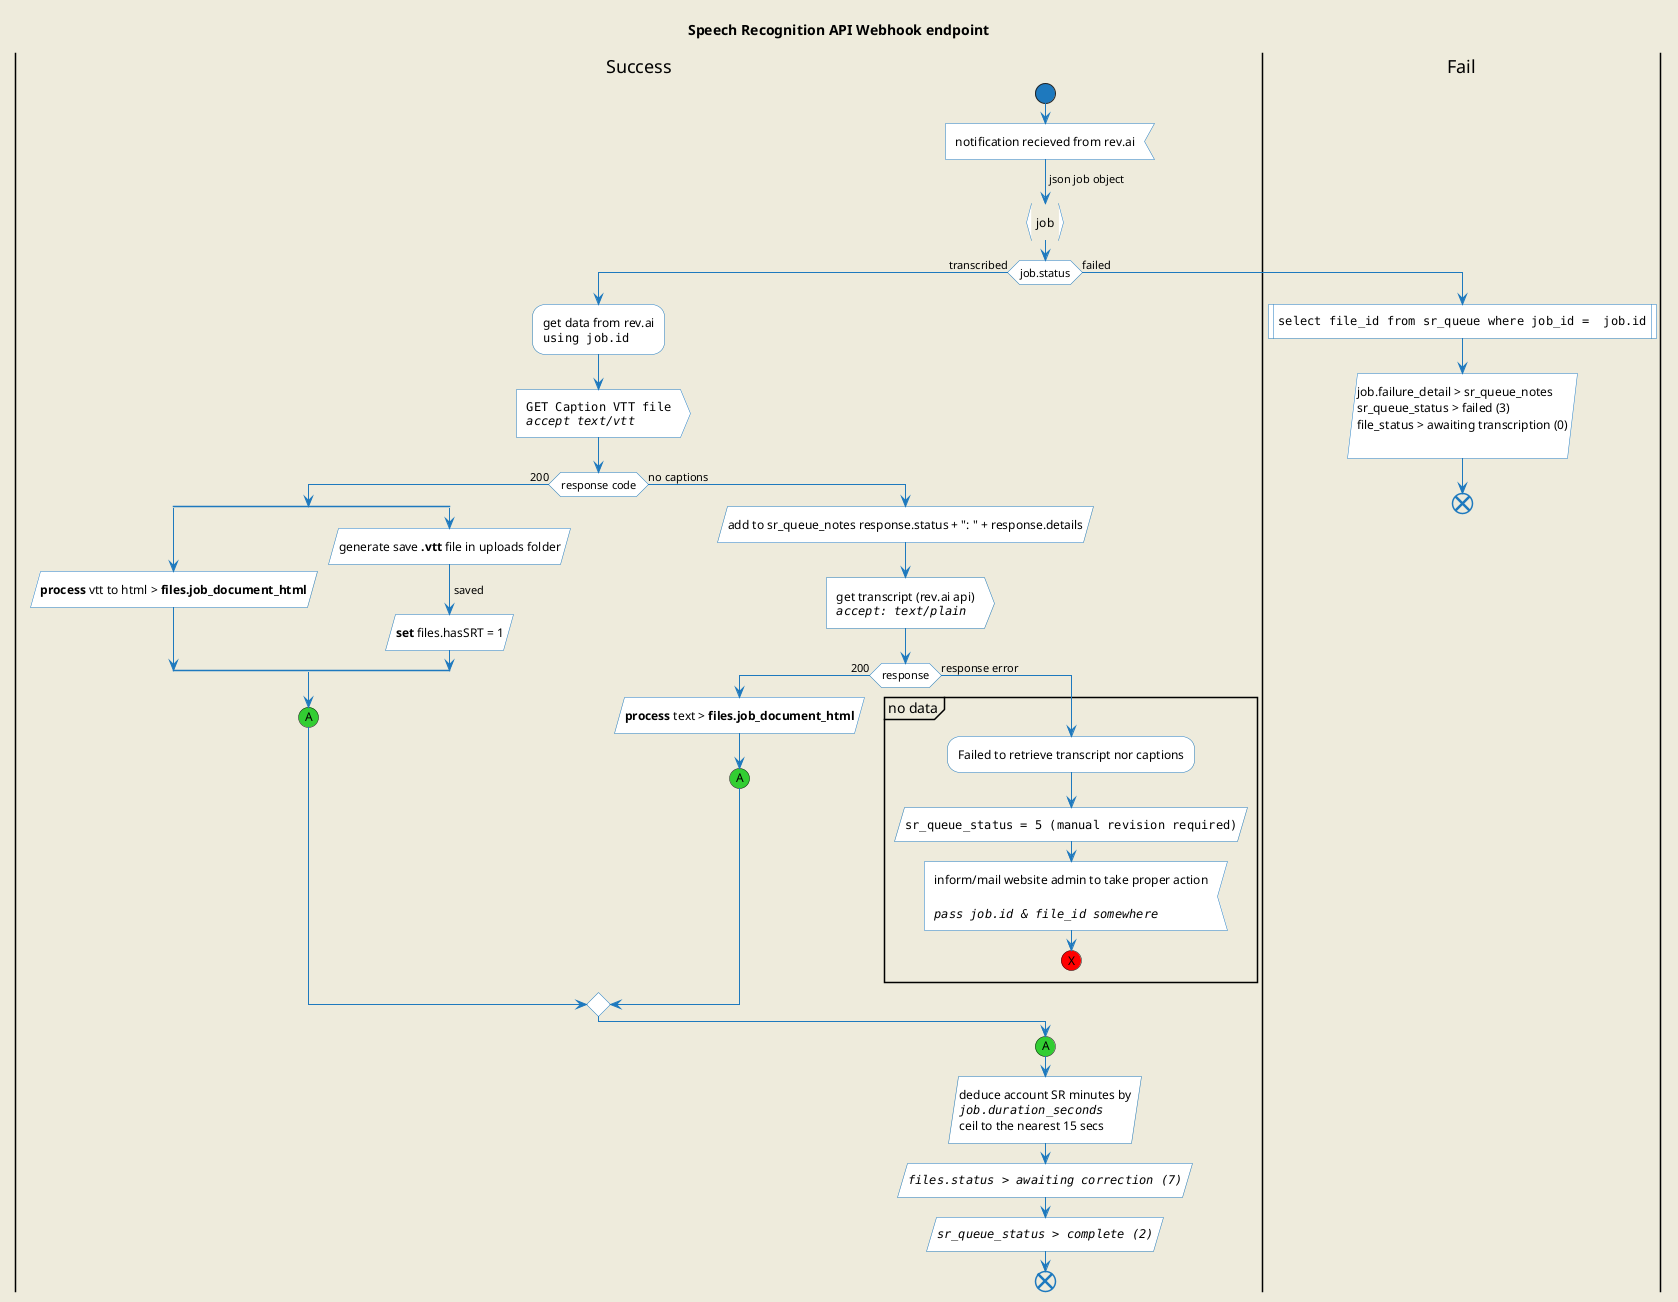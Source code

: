 @startuml
title Speech Recognition API Webhook endpoint

skinparam backgroundColor #EEEBDC
'skinparam handwritten true

skinparam activity {
  StartColor #1e79be
  ArrowColor #1e79be
  EndColor #1e79be
  BackgroundColor white
  SequenceTitleFontColor white
  BorderColor #1e79be
  FontName Tahoma
}

|Success|
start

:notification recieved from rev.ai<
-> json job object;
:job}

if(job.status) is (transcribed) then
    :get data from rev.ai
    ""using job.id"";
    :""GET Caption VTT file""
    ""//accept text/vtt//"">

    if (response code) is (200) then
        split
            :**process** vtt to html > **files.job_document_html**/
        split again
            :generate save **.vtt** file in uploads folder/
            -> saved;
            :**set** files.hasSRT = 1/
        end split
        #32CD32:(A)
'        detach

    else (no captions)
        :add to sr_queue_notes response.status + ": " + response.details/
        :get transcript (rev.ai api)
        ""//accept: text/plain//"">

        if (response) is (200) then
            :**process** text > **files.job_document_html**/
            #32CD32:(A)
'            detach
        else (response error)
            partition "no data" {
                :Failed to retrieve transcript nor captions;
                :""sr_queue_status = 5 (manual revision required)""/
                :inform/mail website admin to take proper action

                //""pass job.id & file_id somewhere""// <
                #red:(X)
                detach
            }
        endif
    endif

else (failed)
    |Fail|
    :""select file_id from sr_queue where job_id =  job.id""|
    :job.failure_detail > sr_queue_notes
    sr_queue_status > failed (3)
    file_status > awaiting transcription (0)
    /
    end
endif

|Success|
#32CD32:(A)
:deduce account SR minutes by
""//job.duration_seconds//""
ceil to the nearest 15 secs/
:""//files.status > awaiting correction (7)//""/
:""//sr_queue_status > complete (2)//""/
end

@enduml